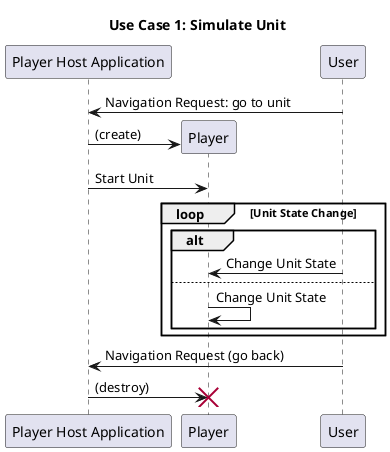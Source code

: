@startuml
title Use Case 1: Simulate Unit
participant "Player Host Application" as app
User -> app: Navigation Request: go to unit
create Player
app -> Player: (create)

actor User

app -> Player: Start Unit
loop Unit State Change
    alt
        User -> Player: Change Unit State
    else
        Player -> Player: Change Unit State
    end
end
User -> app: Navigation Request (go back)
app -> Player: (destroy)
destroy Player

@enduml